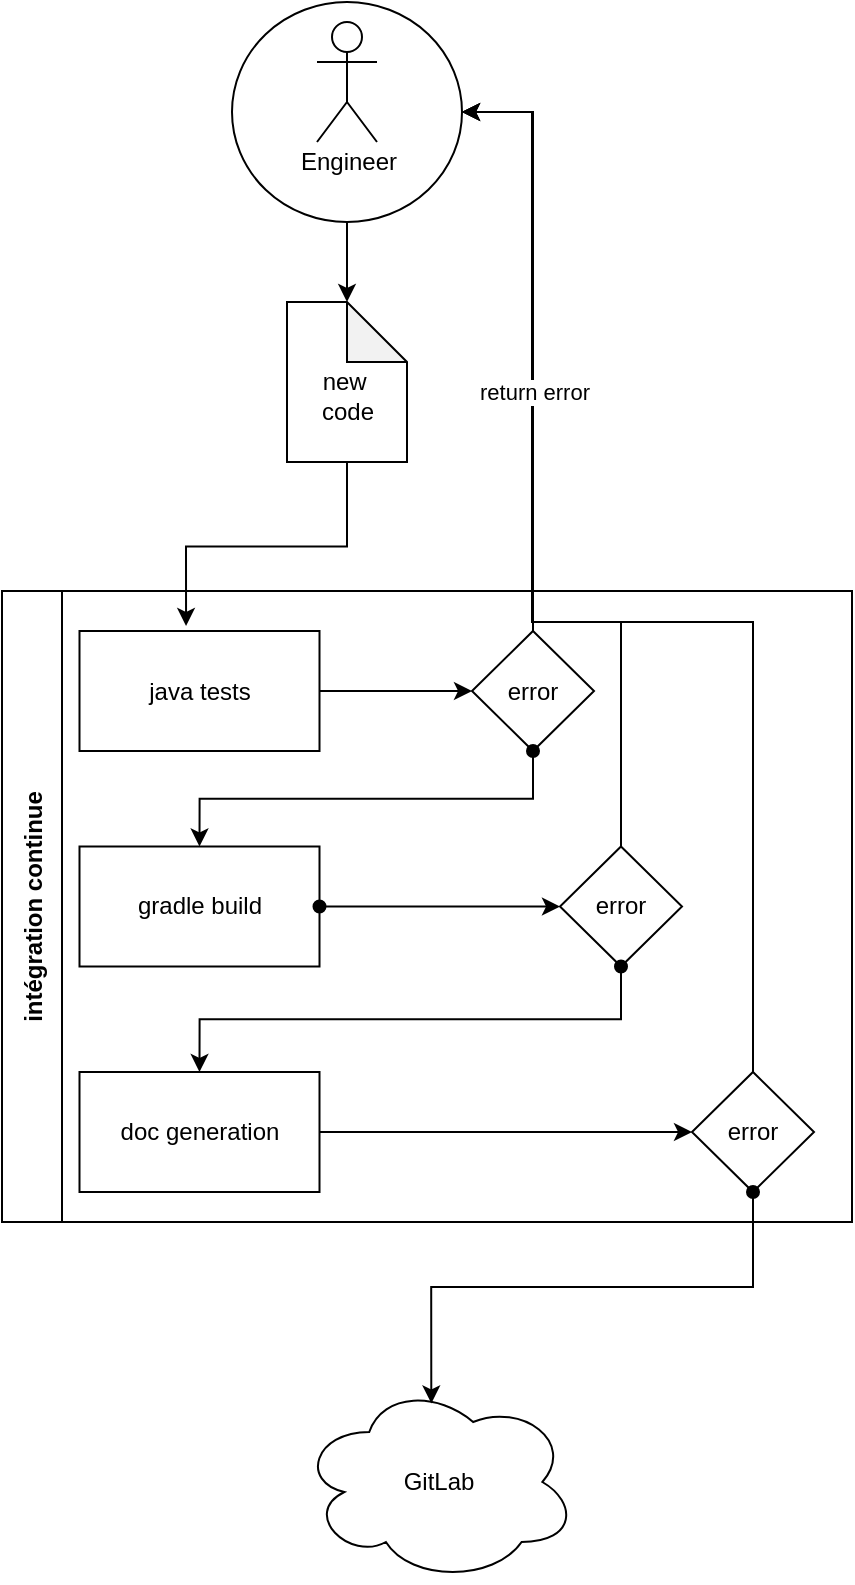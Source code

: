 <mxfile scale="1" border="50">
    <diagram id="mULT1rpoahPeF14l-7jz" name="Page-1">
        <mxGraphModel dx="177" dy="390" grid="1" gridSize="10" guides="1" tooltips="1" connect="1" arrows="1" fold="1" page="1" pageScale="1" pageWidth="827" pageHeight="1169" background="none" math="0" shadow="0">
            <root>
                <mxCell id="0"/>
                <mxCell id="1" parent="0"/>
                <mxCell id="11" value="" style="group" parent="1" vertex="1" connectable="0">
                    <mxGeometry x="327.5" y="30" width="115" height="110" as="geometry"/>
                </mxCell>
                <mxCell id="13" value="" style="ellipse;whiteSpace=wrap;html=1;fillColor=none;" parent="11" vertex="1">
                    <mxGeometry x="-17.5" y="-10" width="115" height="110" as="geometry"/>
                </mxCell>
                <mxCell id="8" value="" style="shape=umlActor;verticalLabelPosition=bottom;verticalAlign=top;html=1;outlineConnect=0;" parent="11" vertex="1">
                    <mxGeometry x="25" width="30" height="60" as="geometry"/>
                </mxCell>
                <mxCell id="9" value="Engineer" style="text;html=1;align=center;verticalAlign=middle;resizable=0;points=[];autosize=1;strokeColor=none;fillColor=none;" parent="11" vertex="1">
                    <mxGeometry x="10" y="60" width="60" height="20" as="geometry"/>
                </mxCell>
                <mxCell id="16" style="edgeStyle=none;html=1;exitX=0.5;exitY=1;exitDx=0;exitDy=0;entryX=0;entryY=0;entryDx=30;entryDy=0;entryPerimeter=0;" parent="1" source="13" target="17" edge="1">
                    <mxGeometry relative="1" as="geometry">
                        <mxPoint x="367.5" y="180" as="targetPoint"/>
                    </mxGeometry>
                </mxCell>
                <mxCell id="40" style="edgeStyle=orthogonalEdgeStyle;rounded=0;html=1;exitX=0.5;exitY=1;exitDx=0;exitDy=0;exitPerimeter=0;entryX=0.444;entryY=-0.042;entryDx=0;entryDy=0;entryPerimeter=0;startArrow=none;startFill=0;" parent="1" source="17" target="21" edge="1">
                    <mxGeometry relative="1" as="geometry"/>
                </mxCell>
                <mxCell id="17" value="&lt;br&gt;new&amp;nbsp;&lt;br&gt;code" style="shape=note;whiteSpace=wrap;html=1;backgroundOutline=1;darkOpacity=0.05;fillColor=none;" parent="1" vertex="1">
                    <mxGeometry x="337.5" y="170" width="60" height="80" as="geometry"/>
                </mxCell>
                <mxCell id="19" value="intégration continue" style="swimlane;horizontal=0;fillColor=none;startSize=30;" parent="1" vertex="1">
                    <mxGeometry x="195" y="314.5" width="425" height="315.5" as="geometry"/>
                </mxCell>
                <mxCell id="31" style="edgeStyle=none;html=1;exitX=1;exitY=0.5;exitDx=0;exitDy=0;entryX=0;entryY=0.5;entryDx=0;entryDy=0;" parent="19" source="21" target="29" edge="1">
                    <mxGeometry relative="1" as="geometry"/>
                </mxCell>
                <mxCell id="21" value="java tests" style="rounded=0;whiteSpace=wrap;html=1;fillColor=none;" parent="19" vertex="1">
                    <mxGeometry x="38.75" y="20" width="120" height="60" as="geometry"/>
                </mxCell>
                <mxCell id="36" style="edgeStyle=orthogonalEdgeStyle;rounded=0;html=1;exitX=1;exitY=0.5;exitDx=0;exitDy=0;entryX=0;entryY=0.5;entryDx=0;entryDy=0;startArrow=oval;startFill=1;" parent="19" source="22" target="35" edge="1">
                    <mxGeometry relative="1" as="geometry"/>
                </mxCell>
                <mxCell id="22" value="gradle build" style="rounded=0;whiteSpace=wrap;html=1;fillColor=none;" parent="19" vertex="1">
                    <mxGeometry x="38.75" y="127.75" width="120" height="60" as="geometry"/>
                </mxCell>
                <mxCell id="42" style="edgeStyle=orthogonalEdgeStyle;rounded=0;html=1;exitX=1;exitY=0.5;exitDx=0;exitDy=0;entryX=0;entryY=0.5;entryDx=0;entryDy=0;startArrow=none;startFill=0;" parent="19" source="23" target="41" edge="1">
                    <mxGeometry relative="1" as="geometry"/>
                </mxCell>
                <mxCell id="23" value="doc generation" style="rounded=0;whiteSpace=wrap;html=1;fillColor=none;" parent="19" vertex="1">
                    <mxGeometry x="38.75" y="240.5" width="120" height="60" as="geometry"/>
                </mxCell>
                <mxCell id="32" style="edgeStyle=orthogonalEdgeStyle;html=1;exitX=0.5;exitY=1;exitDx=0;exitDy=0;entryX=0.5;entryY=0;entryDx=0;entryDy=0;rounded=0;startArrow=oval;startFill=1;" parent="19" source="29" target="22" edge="1">
                    <mxGeometry relative="1" as="geometry"/>
                </mxCell>
                <mxCell id="29" value="error" style="rhombus;whiteSpace=wrap;html=1;fillColor=none;" parent="19" vertex="1">
                    <mxGeometry x="235" y="20" width="61" height="60" as="geometry"/>
                </mxCell>
                <mxCell id="37" style="edgeStyle=orthogonalEdgeStyle;rounded=0;html=1;exitX=0.5;exitY=1;exitDx=0;exitDy=0;entryX=0.5;entryY=0;entryDx=0;entryDy=0;startArrow=oval;startFill=1;" parent="19" source="35" target="23" edge="1">
                    <mxGeometry relative="1" as="geometry"/>
                </mxCell>
                <mxCell id="35" value="error" style="rhombus;whiteSpace=wrap;html=1;fillColor=none;" parent="19" vertex="1">
                    <mxGeometry x="279" y="127.75" width="61" height="60" as="geometry"/>
                </mxCell>
                <mxCell id="41" value="error" style="rhombus;whiteSpace=wrap;html=1;fillColor=none;" parent="19" vertex="1">
                    <mxGeometry x="345" y="240.5" width="61" height="60" as="geometry"/>
                </mxCell>
                <mxCell id="27" value="GitLab" style="ellipse;shape=cloud;whiteSpace=wrap;html=1;fillColor=none;" parent="1" vertex="1">
                    <mxGeometry x="344" y="710" width="138.5" height="100" as="geometry"/>
                </mxCell>
                <mxCell id="34" style="edgeStyle=orthogonalEdgeStyle;rounded=0;html=1;exitX=0.5;exitY=0;exitDx=0;exitDy=0;entryX=1;entryY=0.5;entryDx=0;entryDy=0;" parent="1" source="29" target="13" edge="1">
                    <mxGeometry relative="1" as="geometry"/>
                </mxCell>
                <mxCell id="38" style="edgeStyle=orthogonalEdgeStyle;rounded=0;html=1;exitX=0.5;exitY=0;exitDx=0;exitDy=0;entryX=1;entryY=0.5;entryDx=0;entryDy=0;startArrow=none;startFill=0;" parent="1" source="35" target="13" edge="1">
                    <mxGeometry relative="1" as="geometry">
                        <Array as="points">
                            <mxPoint x="505" y="330"/>
                            <mxPoint x="460" y="330"/>
                            <mxPoint x="460" y="75"/>
                        </Array>
                    </mxGeometry>
                </mxCell>
                <mxCell id="43" style="edgeStyle=orthogonalEdgeStyle;rounded=0;html=1;exitX=0.5;exitY=0;exitDx=0;exitDy=0;entryX=1;entryY=0.5;entryDx=0;entryDy=0;startArrow=none;startFill=0;" parent="1" source="41" target="13" edge="1">
                    <mxGeometry relative="1" as="geometry">
                        <Array as="points">
                            <mxPoint x="571" y="330"/>
                            <mxPoint x="460" y="330"/>
                            <mxPoint x="460" y="75"/>
                        </Array>
                    </mxGeometry>
                </mxCell>
                <mxCell id="46" value="return error" style="edgeLabel;html=1;align=center;verticalAlign=middle;resizable=0;points=[];" parent="43" vertex="1" connectable="0">
                    <mxGeometry x="0.441" y="-1" relative="1" as="geometry">
                        <mxPoint as="offset"/>
                    </mxGeometry>
                </mxCell>
                <mxCell id="45" style="edgeStyle=orthogonalEdgeStyle;rounded=0;html=1;exitX=0.5;exitY=1;exitDx=0;exitDy=0;entryX=0.474;entryY=0.107;entryDx=0;entryDy=0;entryPerimeter=0;startArrow=oval;startFill=1;" parent="1" source="41" target="27" edge="1">
                    <mxGeometry relative="1" as="geometry"/>
                </mxCell>
            </root>
        </mxGraphModel>
    </diagram>
</mxfile>